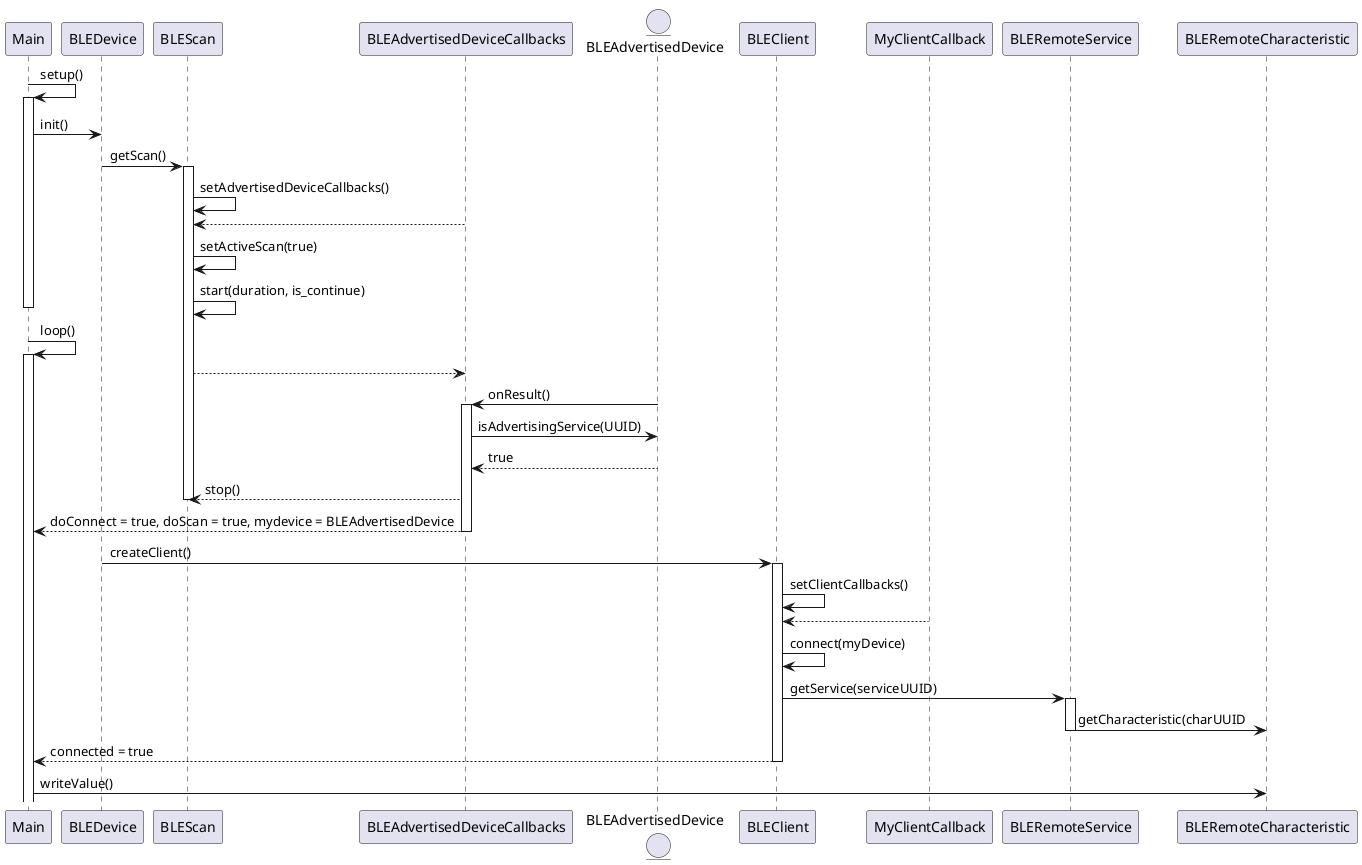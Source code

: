 @startuml

Main -> Main: setup()
activate Main
Main -> BLEDevice: init()
BLEDevice -> BLEScan: getScan()
activate BLEScan
BLEScan -> BLEScan: setAdvertisedDeviceCallbacks()
BLEAdvertisedDeviceCallbacks --> BLEScan
BLEScan -> BLEScan: setActiveScan(true)
BLEScan -> BLEScan: start(duration, is_continue)
deactivate Main
Main -> Main: loop()
activate Main
BLEScan --> BLEAdvertisedDeviceCallbacks
entity BLEAdvertisedDevice
BLEAdvertisedDevice -> BLEAdvertisedDeviceCallbacks: onResult()
activate BLEAdvertisedDeviceCallbacks
BLEAdvertisedDeviceCallbacks -> BLEAdvertisedDevice: isAdvertisingService(UUID)
BLEAdvertisedDevice --> BLEAdvertisedDeviceCallbacks: true
BLEAdvertisedDeviceCallbacks --> BLEScan: stop()
deactivate BLEScan
BLEAdvertisedDeviceCallbacks --> Main: doConnect = true, doScan = true, mydevice = BLEAdvertisedDevice
deactivate BLEAdvertisedDeviceCallbacks
BLEDevice -> BLEClient: createClient()
activate BLEClient
BLEClient -> BLEClient: setClientCallbacks()
MyClientCallback --> BLEClient
BLEClient -> BLEClient: connect(myDevice)
BLEClient -> BLERemoteService: getService(serviceUUID)
activate BLERemoteService
BLERemoteService -> BLERemoteCharacteristic: getCharacteristic(charUUID
deactivate BLERemoteService
BLEClient --> Main: connected = true
deactivate BLEClient
Main -> BLERemoteCharacteristic: writeValue()
@enduml